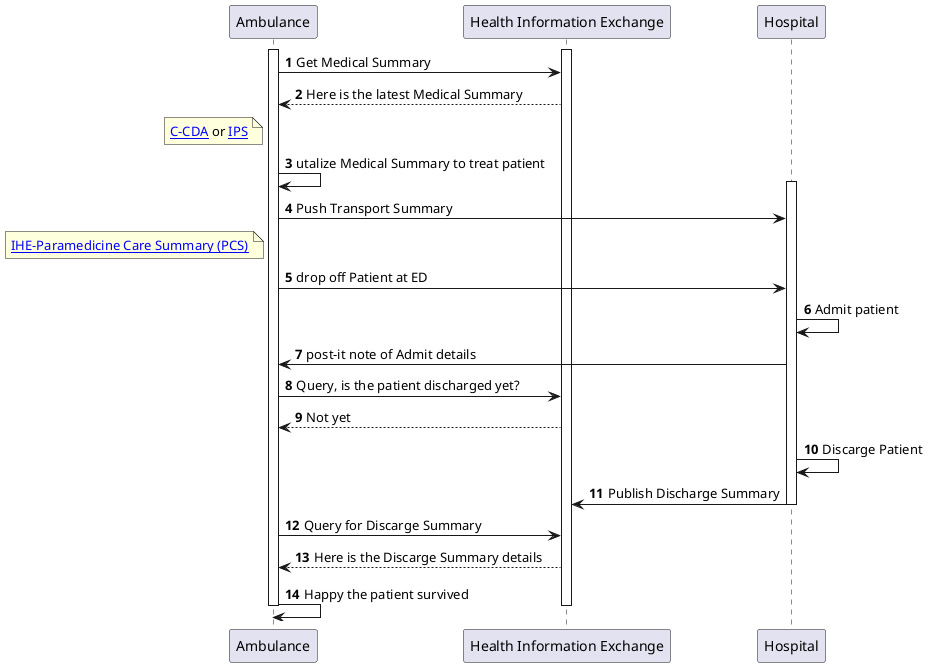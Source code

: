 @startuml
participant "Ambulance" as Ambulance
participant "Health Information Exchange" as HIE [[https://profiles.ihe.net/ITI/HIE-Whitepaper/index.html HIE-Whitepaper]]
autonumber
activate Ambulance
activate HIE
Ambulance -> HIE: Get Medical Summary
Ambulance <-- HIE: Here is the latest Medical Summary
Note left of Ambulance: [[https://www.hl7.org/ccdasearch/ C-CDA]] or [[https://hl7.org/fhir/uv/ips/ IPS]]

Ambulance -> Ambulance: utalize Medical Summary to treat patient

activate Hospital
Ambulance -> Hospital: Push Transport Summary 
Note left of Ambulance: [[https://www.ihe.net//uploadedFiles/Documents/PCC/IHE_PCC_Suppl_PCS.pdf IHE-Paramedicine Care Summary (PCS)]]

Ambulance -> Hospital: drop off Patient at ED

Hospital-> Hospital: Admit patient

Hospital -> Ambulance: post-it note of Admit details

Ambulance -> HIE: Query, is the patient discharged yet? 
Ambulance <-- HIE: Not yet

Hospital -> Hospital: Discarge Patient
Hospital -> HIE: Publish Discharge Summary
deactivate Hospital

Ambulance -> HIE: Query for Discarge Summary
Ambulance <-- HIE: Here is the Discarge Summary details

Ambulance -> Ambulance: Happy the patient survived
deactivate Ambulance
deactivate HIE
@enduml
